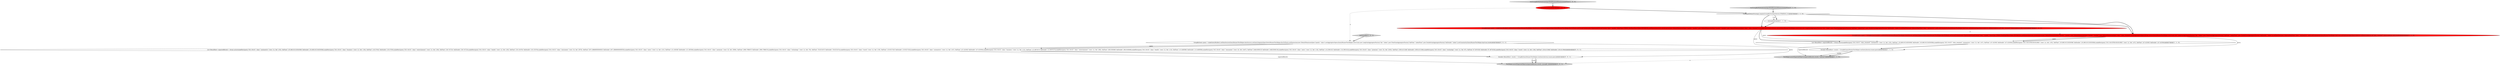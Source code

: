 digraph {
12 [style = filled, label = "GroupByQuery query = makeQueryBuilder().setDataSource(QueryRunnerTestHelper.dataSource).setQuerySegmentSpec(QueryRunnerTestHelper.firstToThird).setDimensions(new DefaultDimensionSpec(\"quality\",\"alias\")).setAggregatorSpecs(QueryRunnerTestHelper.rowsCount,new LongSumAggregatorFactory(\"idx\",\"index\"),new FloatSumAggregatorFactory(\"idxFloat\",\"indexFloat\"),new DoubleSumAggregatorFactory(\"idxDouble\",\"index\")).setGranularity(QueryRunnerTestHelper.dayGran).build()@@@3@@@['0', '0', '1']", fillcolor = white, shape = ellipse image = "AAA0AAABBB3BBB"];
2 [style = filled, label = "cannotVectorize()@@@3@@@['1', '0', '0']", fillcolor = red, shape = ellipse image = "AAA1AAABBB1BBB"];
1 [style = filled, label = "List<ResultRow> expectedResults = Arrays.asList(makeRow(query,\"2011-04-01\",\"alias_renamed\",\"automotive\",\"rows\",1L,\"idx\",135L,\"idxFloat\",135.88510131835938f,\"idxDouble\",135.88510131835938d),makeRow(query,\"2011-04-02\",\"alias_renamed\",\"automotive\",\"rows\",1L,\"idx\",147L,\"idxFloat\",147.42593f,\"idxDouble\",147.42593d),makeRow(query,\"2011-04-01T00:00:00.000Z\",\"rows\",1L,\"idx\",135L,\"idxFloat\",135.88510131835938f,\"idxDouble\",135.88510131835938d),makeRow(query,\"2011-04-02T00:00:00.000Z\",\"rows\",1L,\"idx\",147L,\"idxFloat\",147.42593f,\"idxDouble\",147.42593d))@@@7@@@['1', '1', '0']", fillcolor = white, shape = ellipse image = "AAA0AAABBB1BBB"];
14 [style = filled, label = "Iterable<ResultRow> results = GroupByQueryRunnerTestHelper.runQuery(factory,runner,query)@@@5@@@['0', '0', '1']", fillcolor = white, shape = ellipse image = "AAA0AAABBB3BBB"];
8 [style = filled, label = "testGroupByWithSubtotalsSpecWithRenamedDimensionAndFilter['0', '1', '0']", fillcolor = lightgray, shape = diamond image = "AAA0AAABBB2BBB"];
4 [style = filled, label = "Iterable<ResultRow> results = GroupByQueryRunnerTestHelper.runQuery(factory,runner,query)@@@8@@@['1', '1', '0']", fillcolor = white, shape = ellipse image = "AAA0AAABBB1BBB"];
6 [style = filled, label = "!config.getDefaultStrategy().equals(GroupByStrategySelector.STRATEGY_V2)@@@3@@@['1', '1', '0']", fillcolor = white, shape = diamond image = "AAA0AAABBB1BBB"];
7 [style = filled, label = "testGroupByWithSubtotalsSpecWithRenamedDimensionAndFilter['1', '0', '0']", fillcolor = lightgray, shape = diamond image = "AAA0AAABBB1BBB"];
3 [style = filled, label = "GroupByQuery query = makeQueryBuilder().setDataSource(QueryRunnerTestHelper.dataSource).setQuerySegmentSpec(QueryRunnerTestHelper.firstToThird).setVirtualColumns(new ExpressionVirtualColumn(\"alias\",\"quality\",ValueType.STRING,TestExprMacroTable.INSTANCE)).setDimensions(Lists.newArrayList(new DefaultDimensionSpec(\"quality\",\"quality\"),new DefaultDimensionSpec(\"market\",\"market\"),new DefaultDimensionSpec(\"alias\",\"alias_renamed\"))).setAggregatorSpecs(Arrays.asList(QueryRunnerTestHelper.rowsCount,new LongSumAggregatorFactory(\"idx\",\"index\"),new FloatSumAggregatorFactory(\"idxFloat\",\"indexFloat\"),new DoubleSumAggregatorFactory(\"idxDouble\",\"index\"))).setDimFilter(new SelectorDimFilter(\"alias\",\"automotive\",null)).setGranularity(QueryRunnerTestHelper.dayGran).setSubtotalsSpec(ImmutableList.of(ImmutableList.of(\"alias_renamed\"),ImmutableList.of())).build()@@@7@@@['1', '0', '0']", fillcolor = red, shape = ellipse image = "AAA1AAABBB1BBB"];
13 [style = filled, label = "TestHelper.assertExpectedObjects(expectedResults,results,\"groupBy\")@@@6@@@['0', '0', '1']", fillcolor = lightgray, shape = ellipse image = "AAA0AAABBB3BBB"];
5 [style = filled, label = "TestHelper.assertExpectedObjects(expectedResults,results,\"subtotal\")@@@9@@@['1', '1', '0']", fillcolor = lightgray, shape = ellipse image = "AAA0AAABBB1BBB"];
10 [style = filled, label = "List<ResultRow> expectedResults = Arrays.asList(makeRow(query,\"2011-04-01\",\"alias\",\"automotive\",\"rows\",1L,\"idx\",135L,\"idxFloat\",135.88510131835938f,\"idxDouble\",135.88510131835938d),makeRow(query,\"2011-04-01\",\"alias\",\"business\",\"rows\",1L,\"idx\",118L,\"idxFloat\",118.57034,\"idxDouble\",118.57034),makeRow(query,\"2011-04-01\",\"alias\",\"entertainment\",\"rows\",1L,\"idx\",158L,\"idxFloat\",158.747224,\"idxDouble\",158.747224),makeRow(query,\"2011-04-01\",\"alias\",\"health\",\"rows\",1L,\"idx\",120L,\"idxFloat\",120.134704,\"idxDouble\",120.134704),makeRow(query,\"2011-04-01\",\"alias\",\"mezzanine\",\"rows\",3L,\"idx\",2870L,\"idxFloat\",2871.8866900000003f,\"idxDouble\",2871.8866900000003d),makeRow(query,\"2011-04-01\",\"alias\",\"news\",\"rows\",1L,\"idx\",121L,\"idxFloat\",121.58358f,\"idxDouble\",121.58358d),makeRow(query,\"2011-04-01\",\"alias\",\"premium\",\"rows\",3L,\"idx\",2900L,\"idxFloat\",2900.798647f,\"idxDouble\",2900.798647d),makeRow(query,\"2011-04-01\",\"alias\",\"technology\",\"rows\",1L,\"idx\",78L,\"idxFloat\",78.622547f,\"idxDouble\",78.622547d),makeRow(query,\"2011-04-01\",\"alias\",\"travel\",\"rows\",1L,\"idx\",119L,\"idxFloat\",119.922742f,\"idxDouble\",119.922742d),makeRow(query,\"2011-04-02\",\"alias\",\"automotive\",\"rows\",1L,\"idx\",147L,\"idxFloat\",147.42593f,\"idxDouble\",147.42593d),makeRow(query,\"2011-04-02\",\"alias\",\"business\",\"rows\",1L,\"idx\",112L,\"idxFloat\",112.987027f,\"idxDouble\",112.987027d),makeRow(query,\"2011-04-02\",\"alias\",\"entertainment\",\"rows\",1L,\"idx\",166L,\"idxFloat\",166.016049f,\"idxDouble\",166.016049d),makeRow(query,\"2011-04-02\",\"alias\",\"health\",\"rows\",1L,\"idx\",113L,\"idxFloat\",113.446008f,\"idxDouble\",113.446008d),makeRow(query,\"2011-04-02\",\"alias\",\"mezzanine\",\"rows\",3L,\"idx\",2447L,\"idxFloat\",2448.830613f,\"idxDouble\",2448.830613d),makeRow(query,\"2011-04-02\",\"alias\",\"news\",\"rows\",1L,\"idx\",114L,\"idxFloat\",114.290141f,\"idxDouble\",114.290141d),makeRow(query,\"2011-04-02\",\"alias\",\"premium\",\"rows\",3L,\"idx\",2505L,\"idxFloat\",2506.415148f,\"idxDouble\",2506.415148d),makeRow(query,\"2011-04-02\",\"alias\",\"technology\",\"rows\",1L,\"idx\",97L,\"idxFloat\",97.387433f,\"idxDouble\",97.387433d),makeRow(query,\"2011-04-02\",\"alias\",\"travel\",\"rows\",1L,\"idx\",126L,\"idxFloat\",126.411364f,\"idxDouble\",126.411364d))@@@4@@@['0', '0', '1']", fillcolor = white, shape = ellipse image = "AAA0AAABBB3BBB"];
9 [style = filled, label = "GroupByQuery query = GroupByQuery.builder().setDataSource(QueryRunnerTestHelper.dataSource).setQuerySegmentSpec(QueryRunnerTestHelper.firstToThird).setVirtualColumns(new ExpressionVirtualColumn(\"alias\",\"quality\",ValueType.STRING,TestExprMacroTable.INSTANCE)).setDimensions(Lists.newArrayList(new DefaultDimensionSpec(\"quality\",\"quality\"),new DefaultDimensionSpec(\"market\",\"market\"),new DefaultDimensionSpec(\"alias\",\"alias_renamed\"))).setAggregatorSpecs(Arrays.asList(QueryRunnerTestHelper.rowsCount,new LongSumAggregatorFactory(\"idx\",\"index\"),new FloatSumAggregatorFactory(\"idxFloat\",\"indexFloat\"),new DoubleSumAggregatorFactory(\"idxDouble\",\"index\"))).setDimFilter(new SelectorDimFilter(\"alias\",\"automotive\",null)).setGranularity(QueryRunnerTestHelper.dayGran).setSubtotalsSpec(ImmutableList.of(ImmutableList.of(\"alias_renamed\"),ImmutableList.of())).build()@@@6@@@['0', '1', '0']", fillcolor = red, shape = ellipse image = "AAA1AAABBB2BBB"];
0 [style = filled, label = "return@@@4@@@['1', '1', '0']", fillcolor = white, shape = ellipse image = "AAA0AAABBB1BBB"];
11 [style = filled, label = "testGroupBy['0', '0', '1']", fillcolor = lightgray, shape = diamond image = "AAA0AAABBB3BBB"];
5->13 [style = dashed, label="0"];
0->3 [style = bold, label=""];
6->3 [style = bold, label=""];
1->4 [style = bold, label=""];
0->9 [style = bold, label=""];
4->5 [style = solid, label="results"];
3->1 [style = bold, label=""];
10->14 [style = bold, label=""];
2->6 [style = bold, label=""];
12->10 [style = solid, label="query"];
8->6 [style = bold, label=""];
6->0 [style = bold, label=""];
11->12 [style = bold, label=""];
9->4 [style = solid, label="query"];
14->13 [style = solid, label="results"];
3->4 [style = solid, label="query"];
2->12 [style = dashed, label="0"];
12->10 [style = bold, label=""];
1->5 [style = solid, label="expectedResults"];
12->14 [style = solid, label="query"];
3->9 [style = dashed, label="0"];
7->2 [style = bold, label=""];
10->13 [style = solid, label="expectedResults"];
6->0 [style = dotted, label="true"];
14->13 [style = bold, label=""];
6->9 [style = bold, label=""];
9->1 [style = bold, label=""];
4->5 [style = bold, label=""];
9->1 [style = solid, label="query"];
3->1 [style = solid, label="query"];
}
